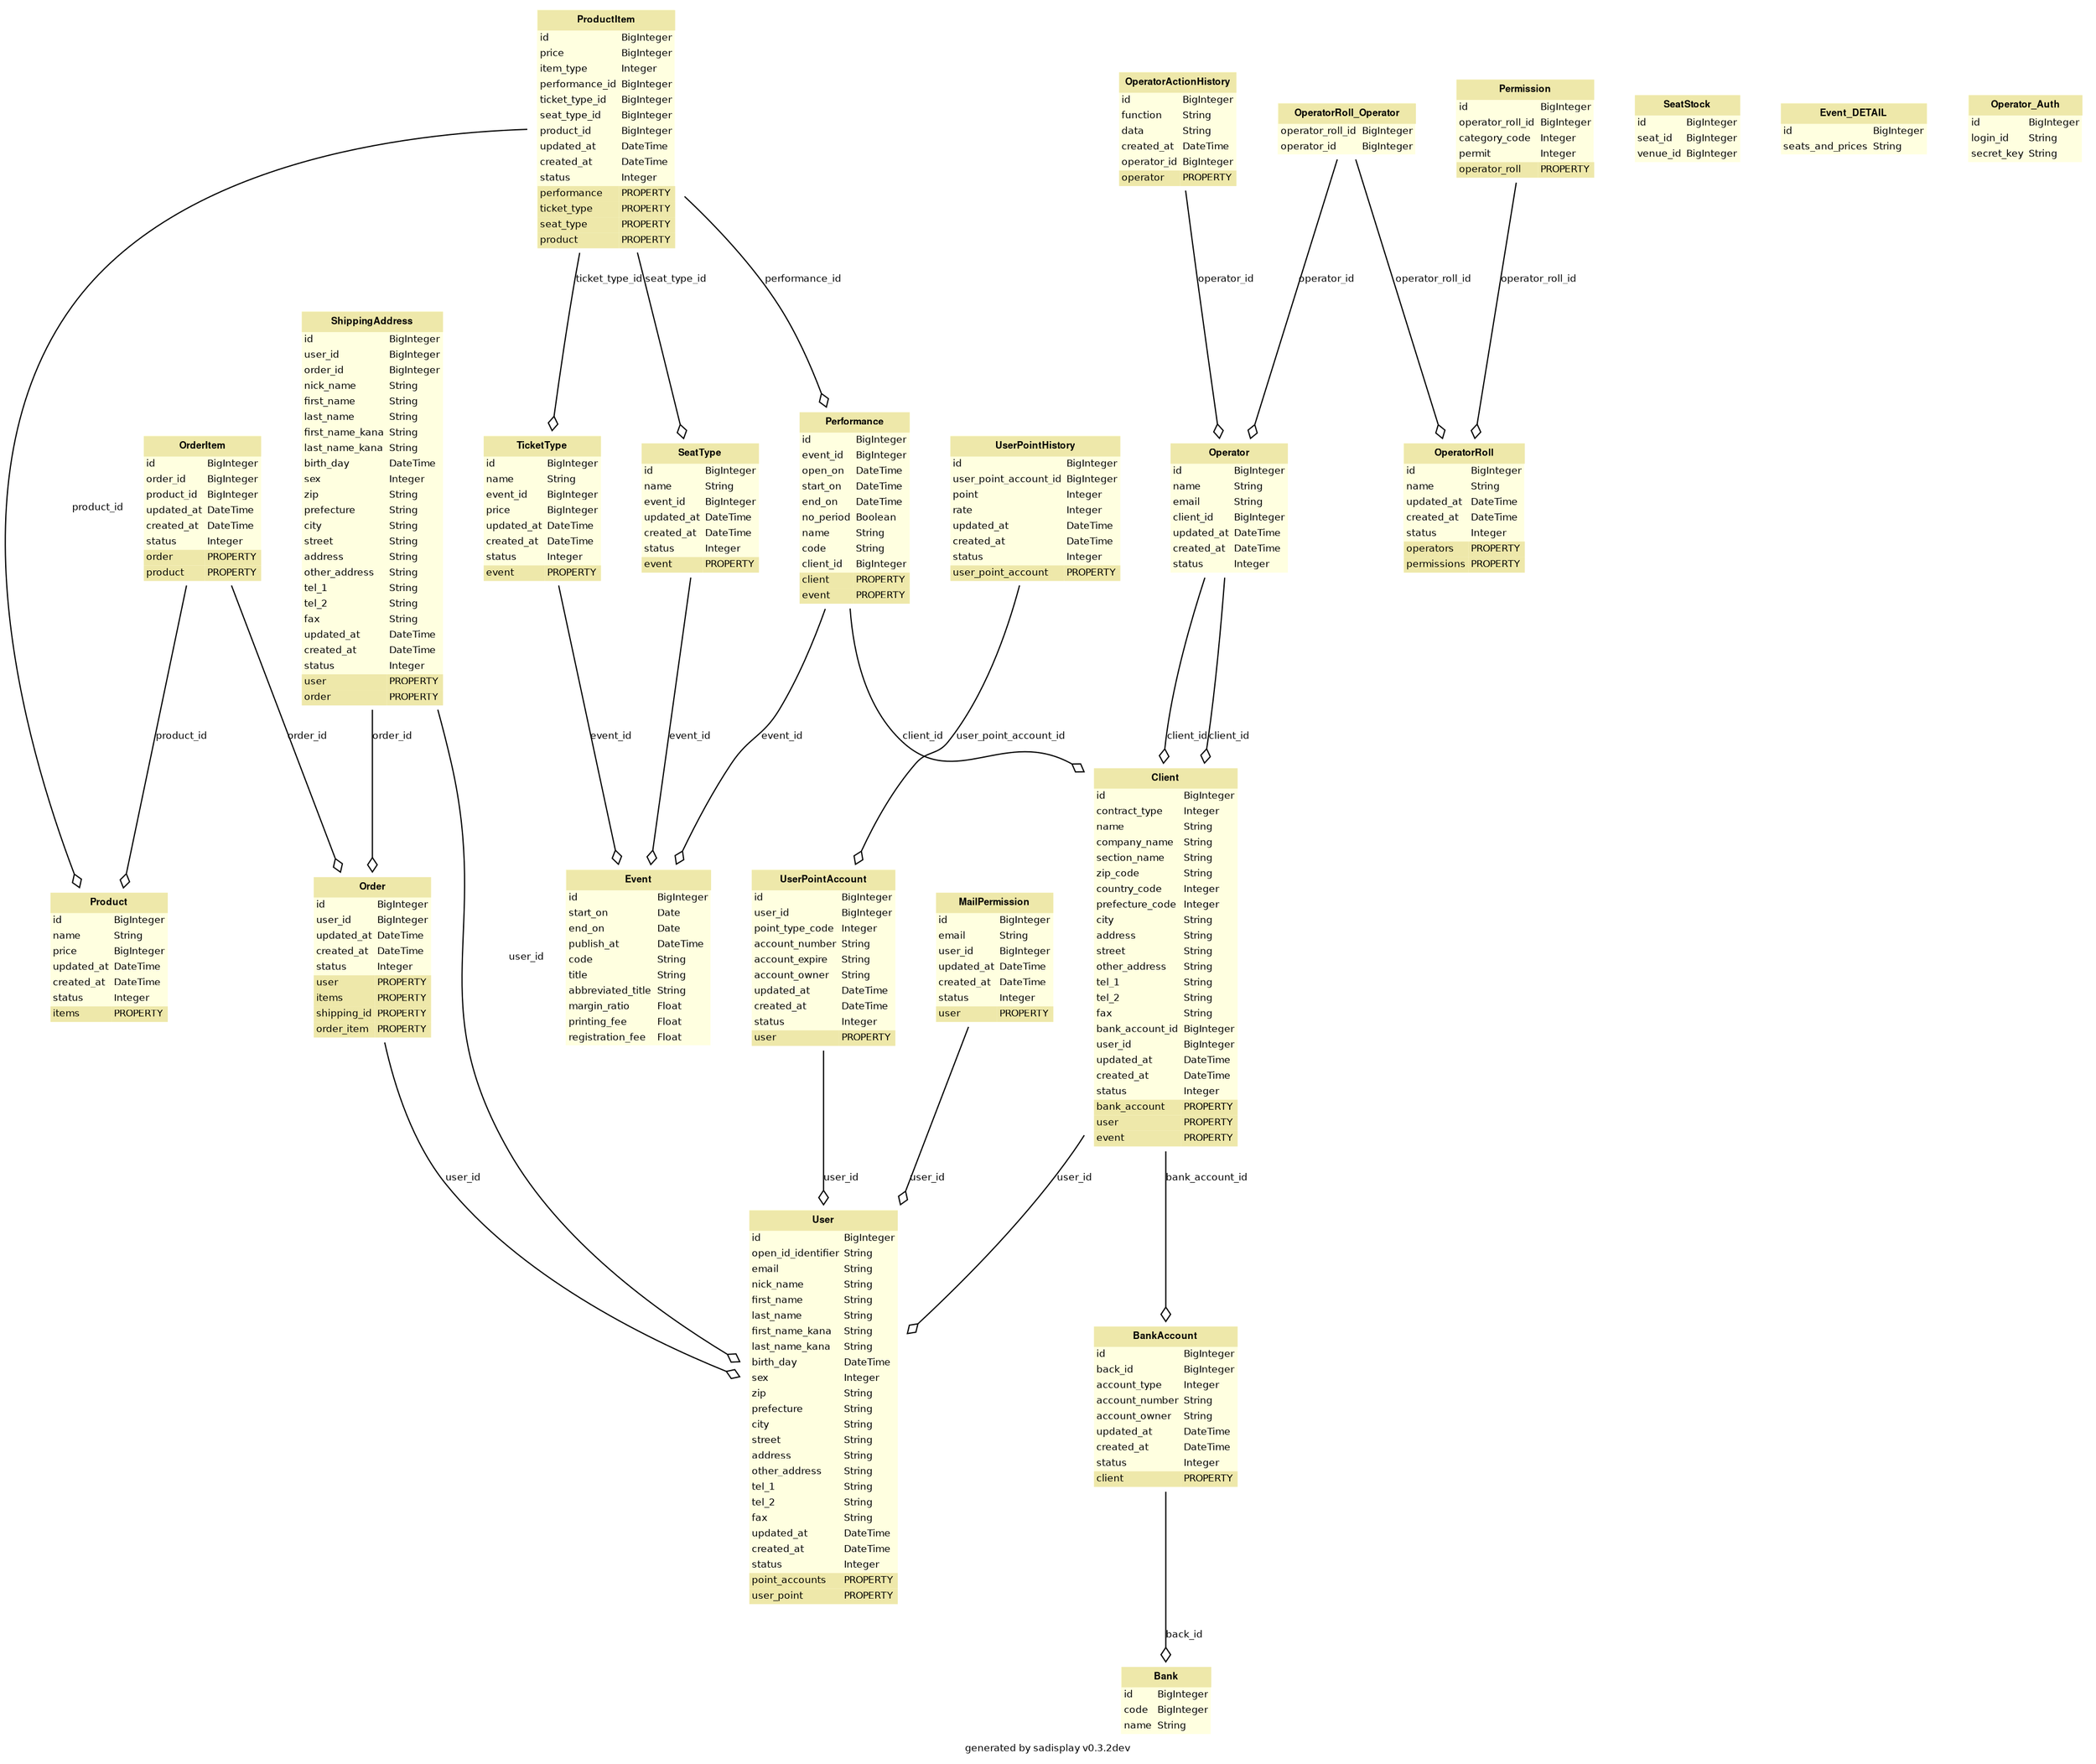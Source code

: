 
        digraph G {
            label = "generated by sadisplay v0.3.2dev";
            fontname = "Bitstream Vera Sans"
            fontsize = 8

            node [
                fontname = "Bitstream Vera Sans"
                fontsize = 8
                shape = "plaintext"
            ]

            edge [
                fontname = "Bitstream Vera Sans"
                fontsize = 8
            ]
    

        Bank [label=<
        <TABLE BGCOLOR="lightyellow" BORDER="0"
            CELLBORDER="0" CELLSPACING="0">
                <TR><TD COLSPAN="2" CELLPADDING="4"
                        ALIGN="CENTER" BGCOLOR="palegoldenrod"
                ><FONT FACE="Helvetica Bold" COLOR="black"
                >Bank</FONT></TD></TR><TR><TD ALIGN="LEFT" BORDER="0"
        ><FONT FACE="Bitstream Vera Sans">id</FONT
        ></TD><TD ALIGN="LEFT"
        ><FONT FACE="Bitstream Vera Sans">BigInteger</FONT
        ></TD></TR> <TR><TD ALIGN="LEFT" BORDER="0"
        ><FONT FACE="Bitstream Vera Sans">code</FONT
        ></TD><TD ALIGN="LEFT"
        ><FONT FACE="Bitstream Vera Sans">BigInteger</FONT
        ></TD></TR> <TR><TD ALIGN="LEFT" BORDER="0"
        ><FONT FACE="Bitstream Vera Sans">name</FONT
        ></TD><TD ALIGN="LEFT"
        ><FONT FACE="Bitstream Vera Sans">String</FONT
        ></TD></TR>
        </TABLE>
    >]
    

        BankAccount [label=<
        <TABLE BGCOLOR="lightyellow" BORDER="0"
            CELLBORDER="0" CELLSPACING="0">
                <TR><TD COLSPAN="2" CELLPADDING="4"
                        ALIGN="CENTER" BGCOLOR="palegoldenrod"
                ><FONT FACE="Helvetica Bold" COLOR="black"
                >BankAccount</FONT></TD></TR><TR><TD ALIGN="LEFT" BORDER="0"
        ><FONT FACE="Bitstream Vera Sans">id</FONT
        ></TD><TD ALIGN="LEFT"
        ><FONT FACE="Bitstream Vera Sans">BigInteger</FONT
        ></TD></TR> <TR><TD ALIGN="LEFT" BORDER="0"
        ><FONT FACE="Bitstream Vera Sans">back_id</FONT
        ></TD><TD ALIGN="LEFT"
        ><FONT FACE="Bitstream Vera Sans">BigInteger</FONT
        ></TD></TR> <TR><TD ALIGN="LEFT" BORDER="0"
        ><FONT FACE="Bitstream Vera Sans">account_type</FONT
        ></TD><TD ALIGN="LEFT"
        ><FONT FACE="Bitstream Vera Sans">Integer</FONT
        ></TD></TR> <TR><TD ALIGN="LEFT" BORDER="0"
        ><FONT FACE="Bitstream Vera Sans">account_number</FONT
        ></TD><TD ALIGN="LEFT"
        ><FONT FACE="Bitstream Vera Sans">String</FONT
        ></TD></TR> <TR><TD ALIGN="LEFT" BORDER="0"
        ><FONT FACE="Bitstream Vera Sans">account_owner</FONT
        ></TD><TD ALIGN="LEFT"
        ><FONT FACE="Bitstream Vera Sans">String</FONT
        ></TD></TR> <TR><TD ALIGN="LEFT" BORDER="0"
        ><FONT FACE="Bitstream Vera Sans">updated_at</FONT
        ></TD><TD ALIGN="LEFT"
        ><FONT FACE="Bitstream Vera Sans">DateTime</FONT
        ></TD></TR> <TR><TD ALIGN="LEFT" BORDER="0"
        ><FONT FACE="Bitstream Vera Sans">created_at</FONT
        ></TD><TD ALIGN="LEFT"
        ><FONT FACE="Bitstream Vera Sans">DateTime</FONT
        ></TD></TR> <TR><TD ALIGN="LEFT" BORDER="0"
        ><FONT FACE="Bitstream Vera Sans">status</FONT
        ></TD><TD ALIGN="LEFT"
        ><FONT FACE="Bitstream Vera Sans">Integer</FONT
        ></TD></TR><TR><TD ALIGN="LEFT" BORDER="0"
        BGCOLOR="palegoldenrod"
        ><FONT FACE="Bitstream Vera Sans">client</FONT></TD
        ><TD BGCOLOR="palegoldenrod" ALIGN="LEFT"
        ><FONT FACE="Bitstream Vera Sans">PROPERTY</FONT
        ></TD></TR>
        </TABLE>
    >]
    

        Client [label=<
        <TABLE BGCOLOR="lightyellow" BORDER="0"
            CELLBORDER="0" CELLSPACING="0">
                <TR><TD COLSPAN="2" CELLPADDING="4"
                        ALIGN="CENTER" BGCOLOR="palegoldenrod"
                ><FONT FACE="Helvetica Bold" COLOR="black"
                >Client</FONT></TD></TR><TR><TD ALIGN="LEFT" BORDER="0"
        ><FONT FACE="Bitstream Vera Sans">id</FONT
        ></TD><TD ALIGN="LEFT"
        ><FONT FACE="Bitstream Vera Sans">BigInteger</FONT
        ></TD></TR> <TR><TD ALIGN="LEFT" BORDER="0"
        ><FONT FACE="Bitstream Vera Sans">contract_type</FONT
        ></TD><TD ALIGN="LEFT"
        ><FONT FACE="Bitstream Vera Sans">Integer</FONT
        ></TD></TR> <TR><TD ALIGN="LEFT" BORDER="0"
        ><FONT FACE="Bitstream Vera Sans">name</FONT
        ></TD><TD ALIGN="LEFT"
        ><FONT FACE="Bitstream Vera Sans">String</FONT
        ></TD></TR> <TR><TD ALIGN="LEFT" BORDER="0"
        ><FONT FACE="Bitstream Vera Sans">company_name</FONT
        ></TD><TD ALIGN="LEFT"
        ><FONT FACE="Bitstream Vera Sans">String</FONT
        ></TD></TR> <TR><TD ALIGN="LEFT" BORDER="0"
        ><FONT FACE="Bitstream Vera Sans">section_name</FONT
        ></TD><TD ALIGN="LEFT"
        ><FONT FACE="Bitstream Vera Sans">String</FONT
        ></TD></TR> <TR><TD ALIGN="LEFT" BORDER="0"
        ><FONT FACE="Bitstream Vera Sans">zip_code</FONT
        ></TD><TD ALIGN="LEFT"
        ><FONT FACE="Bitstream Vera Sans">String</FONT
        ></TD></TR> <TR><TD ALIGN="LEFT" BORDER="0"
        ><FONT FACE="Bitstream Vera Sans">country_code</FONT
        ></TD><TD ALIGN="LEFT"
        ><FONT FACE="Bitstream Vera Sans">Integer</FONT
        ></TD></TR> <TR><TD ALIGN="LEFT" BORDER="0"
        ><FONT FACE="Bitstream Vera Sans">prefecture_code</FONT
        ></TD><TD ALIGN="LEFT"
        ><FONT FACE="Bitstream Vera Sans">Integer</FONT
        ></TD></TR> <TR><TD ALIGN="LEFT" BORDER="0"
        ><FONT FACE="Bitstream Vera Sans">city</FONT
        ></TD><TD ALIGN="LEFT"
        ><FONT FACE="Bitstream Vera Sans">String</FONT
        ></TD></TR> <TR><TD ALIGN="LEFT" BORDER="0"
        ><FONT FACE="Bitstream Vera Sans">address</FONT
        ></TD><TD ALIGN="LEFT"
        ><FONT FACE="Bitstream Vera Sans">String</FONT
        ></TD></TR> <TR><TD ALIGN="LEFT" BORDER="0"
        ><FONT FACE="Bitstream Vera Sans">street</FONT
        ></TD><TD ALIGN="LEFT"
        ><FONT FACE="Bitstream Vera Sans">String</FONT
        ></TD></TR> <TR><TD ALIGN="LEFT" BORDER="0"
        ><FONT FACE="Bitstream Vera Sans">other_address</FONT
        ></TD><TD ALIGN="LEFT"
        ><FONT FACE="Bitstream Vera Sans">String</FONT
        ></TD></TR> <TR><TD ALIGN="LEFT" BORDER="0"
        ><FONT FACE="Bitstream Vera Sans">tel_1</FONT
        ></TD><TD ALIGN="LEFT"
        ><FONT FACE="Bitstream Vera Sans">String</FONT
        ></TD></TR> <TR><TD ALIGN="LEFT" BORDER="0"
        ><FONT FACE="Bitstream Vera Sans">tel_2</FONT
        ></TD><TD ALIGN="LEFT"
        ><FONT FACE="Bitstream Vera Sans">String</FONT
        ></TD></TR> <TR><TD ALIGN="LEFT" BORDER="0"
        ><FONT FACE="Bitstream Vera Sans">fax</FONT
        ></TD><TD ALIGN="LEFT"
        ><FONT FACE="Bitstream Vera Sans">String</FONT
        ></TD></TR> <TR><TD ALIGN="LEFT" BORDER="0"
        ><FONT FACE="Bitstream Vera Sans">bank_account_id</FONT
        ></TD><TD ALIGN="LEFT"
        ><FONT FACE="Bitstream Vera Sans">BigInteger</FONT
        ></TD></TR> <TR><TD ALIGN="LEFT" BORDER="0"
        ><FONT FACE="Bitstream Vera Sans">user_id</FONT
        ></TD><TD ALIGN="LEFT"
        ><FONT FACE="Bitstream Vera Sans">BigInteger</FONT
        ></TD></TR> <TR><TD ALIGN="LEFT" BORDER="0"
        ><FONT FACE="Bitstream Vera Sans">updated_at</FONT
        ></TD><TD ALIGN="LEFT"
        ><FONT FACE="Bitstream Vera Sans">DateTime</FONT
        ></TD></TR> <TR><TD ALIGN="LEFT" BORDER="0"
        ><FONT FACE="Bitstream Vera Sans">created_at</FONT
        ></TD><TD ALIGN="LEFT"
        ><FONT FACE="Bitstream Vera Sans">DateTime</FONT
        ></TD></TR> <TR><TD ALIGN="LEFT" BORDER="0"
        ><FONT FACE="Bitstream Vera Sans">status</FONT
        ></TD><TD ALIGN="LEFT"
        ><FONT FACE="Bitstream Vera Sans">Integer</FONT
        ></TD></TR><TR><TD ALIGN="LEFT" BORDER="0"
        BGCOLOR="palegoldenrod"
        ><FONT FACE="Bitstream Vera Sans">bank_account</FONT></TD
        ><TD BGCOLOR="palegoldenrod" ALIGN="LEFT"
        ><FONT FACE="Bitstream Vera Sans">PROPERTY</FONT
        ></TD></TR> <TR><TD ALIGN="LEFT" BORDER="0"
        BGCOLOR="palegoldenrod"
        ><FONT FACE="Bitstream Vera Sans">user</FONT></TD
        ><TD BGCOLOR="palegoldenrod" ALIGN="LEFT"
        ><FONT FACE="Bitstream Vera Sans">PROPERTY</FONT
        ></TD></TR> <TR><TD ALIGN="LEFT" BORDER="0"
        BGCOLOR="palegoldenrod"
        ><FONT FACE="Bitstream Vera Sans">event</FONT></TD
        ><TD BGCOLOR="palegoldenrod" ALIGN="LEFT"
        ><FONT FACE="Bitstream Vera Sans">PROPERTY</FONT
        ></TD></TR>
        </TABLE>
    >]
    

        Event [label=<
        <TABLE BGCOLOR="lightyellow" BORDER="0"
            CELLBORDER="0" CELLSPACING="0">
                <TR><TD COLSPAN="2" CELLPADDING="4"
                        ALIGN="CENTER" BGCOLOR="palegoldenrod"
                ><FONT FACE="Helvetica Bold" COLOR="black"
                >Event</FONT></TD></TR><TR><TD ALIGN="LEFT" BORDER="0"
        ><FONT FACE="Bitstream Vera Sans">id</FONT
        ></TD><TD ALIGN="LEFT"
        ><FONT FACE="Bitstream Vera Sans">BigInteger</FONT
        ></TD></TR> <TR><TD ALIGN="LEFT" BORDER="0"
        ><FONT FACE="Bitstream Vera Sans">start_on</FONT
        ></TD><TD ALIGN="LEFT"
        ><FONT FACE="Bitstream Vera Sans">Date</FONT
        ></TD></TR> <TR><TD ALIGN="LEFT" BORDER="0"
        ><FONT FACE="Bitstream Vera Sans">end_on</FONT
        ></TD><TD ALIGN="LEFT"
        ><FONT FACE="Bitstream Vera Sans">Date</FONT
        ></TD></TR> <TR><TD ALIGN="LEFT" BORDER="0"
        ><FONT FACE="Bitstream Vera Sans">publish_at</FONT
        ></TD><TD ALIGN="LEFT"
        ><FONT FACE="Bitstream Vera Sans">DateTime</FONT
        ></TD></TR> <TR><TD ALIGN="LEFT" BORDER="0"
        ><FONT FACE="Bitstream Vera Sans">code</FONT
        ></TD><TD ALIGN="LEFT"
        ><FONT FACE="Bitstream Vera Sans">String</FONT
        ></TD></TR> <TR><TD ALIGN="LEFT" BORDER="0"
        ><FONT FACE="Bitstream Vera Sans">title</FONT
        ></TD><TD ALIGN="LEFT"
        ><FONT FACE="Bitstream Vera Sans">String</FONT
        ></TD></TR> <TR><TD ALIGN="LEFT" BORDER="0"
        ><FONT FACE="Bitstream Vera Sans">abbreviated_title</FONT
        ></TD><TD ALIGN="LEFT"
        ><FONT FACE="Bitstream Vera Sans">String</FONT
        ></TD></TR> <TR><TD ALIGN="LEFT" BORDER="0"
        ><FONT FACE="Bitstream Vera Sans">margin_ratio</FONT
        ></TD><TD ALIGN="LEFT"
        ><FONT FACE="Bitstream Vera Sans">Float</FONT
        ></TD></TR> <TR><TD ALIGN="LEFT" BORDER="0"
        ><FONT FACE="Bitstream Vera Sans">printing_fee</FONT
        ></TD><TD ALIGN="LEFT"
        ><FONT FACE="Bitstream Vera Sans">Float</FONT
        ></TD></TR> <TR><TD ALIGN="LEFT" BORDER="0"
        ><FONT FACE="Bitstream Vera Sans">registration_fee</FONT
        ></TD><TD ALIGN="LEFT"
        ><FONT FACE="Bitstream Vera Sans">Float</FONT
        ></TD></TR> <TR><TD ALIGN="LEFT" BORDER="0"
        ><FONT FACE="Bitstream Vera Sans">seats_and_prices</FONT
        ></TD><TD ALIGN="LEFT"
        ><FONT FACE="Bitstream Vera Sans">String</FONT
        ></TD></TR><TR><TD ALIGN="LEFT" BORDER="0"
        BGCOLOR="palegoldenrod"
        ><FONT FACE="Bitstream Vera Sans">performances</FONT></TD
        ><TD BGCOLOR="palegoldenrod" ALIGN="LEFT"
        ><FONT FACE="Bitstream Vera Sans">PROPERTY</FONT
        ></TD></TR>
        </TABLE>
    >]
    

        MailPermission [label=<
        <TABLE BGCOLOR="lightyellow" BORDER="0"
            CELLBORDER="0" CELLSPACING="0">
                <TR><TD COLSPAN="2" CELLPADDING="4"
                        ALIGN="CENTER" BGCOLOR="palegoldenrod"
                ><FONT FACE="Helvetica Bold" COLOR="black"
                >MailPermission</FONT></TD></TR><TR><TD ALIGN="LEFT" BORDER="0"
        ><FONT FACE="Bitstream Vera Sans">id</FONT
        ></TD><TD ALIGN="LEFT"
        ><FONT FACE="Bitstream Vera Sans">BigInteger</FONT
        ></TD></TR> <TR><TD ALIGN="LEFT" BORDER="0"
        ><FONT FACE="Bitstream Vera Sans">email</FONT
        ></TD><TD ALIGN="LEFT"
        ><FONT FACE="Bitstream Vera Sans">String</FONT
        ></TD></TR> <TR><TD ALIGN="LEFT" BORDER="0"
        ><FONT FACE="Bitstream Vera Sans">user_id</FONT
        ></TD><TD ALIGN="LEFT"
        ><FONT FACE="Bitstream Vera Sans">BigInteger</FONT
        ></TD></TR> <TR><TD ALIGN="LEFT" BORDER="0"
        ><FONT FACE="Bitstream Vera Sans">updated_at</FONT
        ></TD><TD ALIGN="LEFT"
        ><FONT FACE="Bitstream Vera Sans">DateTime</FONT
        ></TD></TR> <TR><TD ALIGN="LEFT" BORDER="0"
        ><FONT FACE="Bitstream Vera Sans">created_at</FONT
        ></TD><TD ALIGN="LEFT"
        ><FONT FACE="Bitstream Vera Sans">DateTime</FONT
        ></TD></TR> <TR><TD ALIGN="LEFT" BORDER="0"
        ><FONT FACE="Bitstream Vera Sans">status</FONT
        ></TD><TD ALIGN="LEFT"
        ><FONT FACE="Bitstream Vera Sans">Integer</FONT
        ></TD></TR><TR><TD ALIGN="LEFT" BORDER="0"
        BGCOLOR="palegoldenrod"
        ><FONT FACE="Bitstream Vera Sans">user</FONT></TD
        ><TD BGCOLOR="palegoldenrod" ALIGN="LEFT"
        ><FONT FACE="Bitstream Vera Sans">PROPERTY</FONT
        ></TD></TR>
        </TABLE>
    >]
    

        Operator [label=<
        <TABLE BGCOLOR="lightyellow" BORDER="0"
            CELLBORDER="0" CELLSPACING="0">
                <TR><TD COLSPAN="2" CELLPADDING="4"
                        ALIGN="CENTER" BGCOLOR="palegoldenrod"
                ><FONT FACE="Helvetica Bold" COLOR="black"
                >Operator</FONT></TD></TR><TR><TD ALIGN="LEFT" BORDER="0"
        ><FONT FACE="Bitstream Vera Sans">id</FONT
        ></TD><TD ALIGN="LEFT"
        ><FONT FACE="Bitstream Vera Sans">BigInteger</FONT
        ></TD></TR> <TR><TD ALIGN="LEFT" BORDER="0"
        ><FONT FACE="Bitstream Vera Sans">name</FONT
        ></TD><TD ALIGN="LEFT"
        ><FONT FACE="Bitstream Vera Sans">String</FONT
        ></TD></TR> <TR><TD ALIGN="LEFT" BORDER="0"
        ><FONT FACE="Bitstream Vera Sans">email</FONT
        ></TD><TD ALIGN="LEFT"
        ><FONT FACE="Bitstream Vera Sans">String</FONT
        ></TD></TR> <TR><TD ALIGN="LEFT" BORDER="0"
        ><FONT FACE="Bitstream Vera Sans">client_id</FONT
        ></TD><TD ALIGN="LEFT"
        ><FONT FACE="Bitstream Vera Sans">BigInteger</FONT
        ></TD></TR> <TR><TD ALIGN="LEFT" BORDER="0"
        ><FONT FACE="Bitstream Vera Sans">updated_at</FONT
        ></TD><TD ALIGN="LEFT"
        ><FONT FACE="Bitstream Vera Sans">DateTime</FONT
        ></TD></TR> <TR><TD ALIGN="LEFT" BORDER="0"
        ><FONT FACE="Bitstream Vera Sans">created_at</FONT
        ></TD><TD ALIGN="LEFT"
        ><FONT FACE="Bitstream Vera Sans">DateTime</FONT
        ></TD></TR> <TR><TD ALIGN="LEFT" BORDER="0"
        ><FONT FACE="Bitstream Vera Sans">status</FONT
        ></TD><TD ALIGN="LEFT"
        ><FONT FACE="Bitstream Vera Sans">Integer</FONT
        ></TD></TR> <TR><TD ALIGN="LEFT" BORDER="0"
        ><FONT FACE="Bitstream Vera Sans">login_id</FONT
        ></TD><TD ALIGN="LEFT"
        ><FONT FACE="Bitstream Vera Sans">String</FONT
        ></TD></TR> <TR><TD ALIGN="LEFT" BORDER="0"
        ><FONT FACE="Bitstream Vera Sans">secret_key</FONT
        ></TD><TD ALIGN="LEFT"
        ><FONT FACE="Bitstream Vera Sans">String</FONT
        ></TD></TR><TR><TD ALIGN="LEFT" BORDER="0"
        BGCOLOR="palegoldenrod"
        ><FONT FACE="Bitstream Vera Sans">client</FONT></TD
        ><TD BGCOLOR="palegoldenrod" ALIGN="LEFT"
        ><FONT FACE="Bitstream Vera Sans">PROPERTY</FONT
        ></TD></TR> <TR><TD ALIGN="LEFT" BORDER="0"
        BGCOLOR="palegoldenrod"
        ><FONT FACE="Bitstream Vera Sans">OperatorRoll</FONT></TD
        ><TD BGCOLOR="palegoldenrod" ALIGN="LEFT"
        ><FONT FACE="Bitstream Vera Sans">PROPERTY</FONT
        ></TD></TR>
        </TABLE>
    >]
    

        OperatorActionHistory [label=<
        <TABLE BGCOLOR="lightyellow" BORDER="0"
            CELLBORDER="0" CELLSPACING="0">
                <TR><TD COLSPAN="2" CELLPADDING="4"
                        ALIGN="CENTER" BGCOLOR="palegoldenrod"
                ><FONT FACE="Helvetica Bold" COLOR="black"
                >OperatorActionHistory</FONT></TD></TR><TR><TD ALIGN="LEFT" BORDER="0"
        ><FONT FACE="Bitstream Vera Sans">id</FONT
        ></TD><TD ALIGN="LEFT"
        ><FONT FACE="Bitstream Vera Sans">BigInteger</FONT
        ></TD></TR> <TR><TD ALIGN="LEFT" BORDER="0"
        ><FONT FACE="Bitstream Vera Sans">function</FONT
        ></TD><TD ALIGN="LEFT"
        ><FONT FACE="Bitstream Vera Sans">String</FONT
        ></TD></TR> <TR><TD ALIGN="LEFT" BORDER="0"
        ><FONT FACE="Bitstream Vera Sans">data</FONT
        ></TD><TD ALIGN="LEFT"
        ><FONT FACE="Bitstream Vera Sans">String</FONT
        ></TD></TR> <TR><TD ALIGN="LEFT" BORDER="0"
        ><FONT FACE="Bitstream Vera Sans">created_at</FONT
        ></TD><TD ALIGN="LEFT"
        ><FONT FACE="Bitstream Vera Sans">DateTime</FONT
        ></TD></TR> <TR><TD ALIGN="LEFT" BORDER="0"
        ><FONT FACE="Bitstream Vera Sans">operator_id</FONT
        ></TD><TD ALIGN="LEFT"
        ><FONT FACE="Bitstream Vera Sans">BigInteger</FONT
        ></TD></TR><TR><TD ALIGN="LEFT" BORDER="0"
        BGCOLOR="palegoldenrod"
        ><FONT FACE="Bitstream Vera Sans">operator</FONT></TD
        ><TD BGCOLOR="palegoldenrod" ALIGN="LEFT"
        ><FONT FACE="Bitstream Vera Sans">PROPERTY</FONT
        ></TD></TR>
        </TABLE>
    >]
    

        OperatorRoll [label=<
        <TABLE BGCOLOR="lightyellow" BORDER="0"
            CELLBORDER="0" CELLSPACING="0">
                <TR><TD COLSPAN="2" CELLPADDING="4"
                        ALIGN="CENTER" BGCOLOR="palegoldenrod"
                ><FONT FACE="Helvetica Bold" COLOR="black"
                >OperatorRoll</FONT></TD></TR><TR><TD ALIGN="LEFT" BORDER="0"
        ><FONT FACE="Bitstream Vera Sans">id</FONT
        ></TD><TD ALIGN="LEFT"
        ><FONT FACE="Bitstream Vera Sans">BigInteger</FONT
        ></TD></TR> <TR><TD ALIGN="LEFT" BORDER="0"
        ><FONT FACE="Bitstream Vera Sans">name</FONT
        ></TD><TD ALIGN="LEFT"
        ><FONT FACE="Bitstream Vera Sans">String</FONT
        ></TD></TR> <TR><TD ALIGN="LEFT" BORDER="0"
        ><FONT FACE="Bitstream Vera Sans">updated_at</FONT
        ></TD><TD ALIGN="LEFT"
        ><FONT FACE="Bitstream Vera Sans">DateTime</FONT
        ></TD></TR> <TR><TD ALIGN="LEFT" BORDER="0"
        ><FONT FACE="Bitstream Vera Sans">created_at</FONT
        ></TD><TD ALIGN="LEFT"
        ><FONT FACE="Bitstream Vera Sans">DateTime</FONT
        ></TD></TR> <TR><TD ALIGN="LEFT" BORDER="0"
        ><FONT FACE="Bitstream Vera Sans">status</FONT
        ></TD><TD ALIGN="LEFT"
        ><FONT FACE="Bitstream Vera Sans">Integer</FONT
        ></TD></TR><TR><TD ALIGN="LEFT" BORDER="0"
        BGCOLOR="palegoldenrod"
        ><FONT FACE="Bitstream Vera Sans">operators</FONT></TD
        ><TD BGCOLOR="palegoldenrod" ALIGN="LEFT"
        ><FONT FACE="Bitstream Vera Sans">PROPERTY</FONT
        ></TD></TR> <TR><TD ALIGN="LEFT" BORDER="0"
        BGCOLOR="palegoldenrod"
        ><FONT FACE="Bitstream Vera Sans">permissions</FONT></TD
        ><TD BGCOLOR="palegoldenrod" ALIGN="LEFT"
        ><FONT FACE="Bitstream Vera Sans">PROPERTY</FONT
        ></TD></TR>
        </TABLE>
    >]
    

        Order [label=<
        <TABLE BGCOLOR="lightyellow" BORDER="0"
            CELLBORDER="0" CELLSPACING="0">
                <TR><TD COLSPAN="2" CELLPADDING="4"
                        ALIGN="CENTER" BGCOLOR="palegoldenrod"
                ><FONT FACE="Helvetica Bold" COLOR="black"
                >Order</FONT></TD></TR><TR><TD ALIGN="LEFT" BORDER="0"
        ><FONT FACE="Bitstream Vera Sans">id</FONT
        ></TD><TD ALIGN="LEFT"
        ><FONT FACE="Bitstream Vera Sans">BigInteger</FONT
        ></TD></TR> <TR><TD ALIGN="LEFT" BORDER="0"
        ><FONT FACE="Bitstream Vera Sans">user_id</FONT
        ></TD><TD ALIGN="LEFT"
        ><FONT FACE="Bitstream Vera Sans">BigInteger</FONT
        ></TD></TR> <TR><TD ALIGN="LEFT" BORDER="0"
        ><FONT FACE="Bitstream Vera Sans">updated_at</FONT
        ></TD><TD ALIGN="LEFT"
        ><FONT FACE="Bitstream Vera Sans">DateTime</FONT
        ></TD></TR> <TR><TD ALIGN="LEFT" BORDER="0"
        ><FONT FACE="Bitstream Vera Sans">created_at</FONT
        ></TD><TD ALIGN="LEFT"
        ><FONT FACE="Bitstream Vera Sans">DateTime</FONT
        ></TD></TR> <TR><TD ALIGN="LEFT" BORDER="0"
        ><FONT FACE="Bitstream Vera Sans">status</FONT
        ></TD><TD ALIGN="LEFT"
        ><FONT FACE="Bitstream Vera Sans">Integer</FONT
        ></TD></TR><TR><TD ALIGN="LEFT" BORDER="0"
        BGCOLOR="palegoldenrod"
        ><FONT FACE="Bitstream Vera Sans">user</FONT></TD
        ><TD BGCOLOR="palegoldenrod" ALIGN="LEFT"
        ><FONT FACE="Bitstream Vera Sans">PROPERTY</FONT
        ></TD></TR> <TR><TD ALIGN="LEFT" BORDER="0"
        BGCOLOR="palegoldenrod"
        ><FONT FACE="Bitstream Vera Sans">items</FONT></TD
        ><TD BGCOLOR="palegoldenrod" ALIGN="LEFT"
        ><FONT FACE="Bitstream Vera Sans">PROPERTY</FONT
        ></TD></TR> <TR><TD ALIGN="LEFT" BORDER="0"
        BGCOLOR="palegoldenrod"
        ><FONT FACE="Bitstream Vera Sans">shipping_id</FONT></TD
        ><TD BGCOLOR="palegoldenrod" ALIGN="LEFT"
        ><FONT FACE="Bitstream Vera Sans">PROPERTY</FONT
        ></TD></TR> <TR><TD ALIGN="LEFT" BORDER="0"
        BGCOLOR="palegoldenrod"
        ><FONT FACE="Bitstream Vera Sans">order_item</FONT></TD
        ><TD BGCOLOR="palegoldenrod" ALIGN="LEFT"
        ><FONT FACE="Bitstream Vera Sans">PROPERTY</FONT
        ></TD></TR>
        </TABLE>
    >]
    

        OrderItem [label=<
        <TABLE BGCOLOR="lightyellow" BORDER="0"
            CELLBORDER="0" CELLSPACING="0">
                <TR><TD COLSPAN="2" CELLPADDING="4"
                        ALIGN="CENTER" BGCOLOR="palegoldenrod"
                ><FONT FACE="Helvetica Bold" COLOR="black"
                >OrderItem</FONT></TD></TR><TR><TD ALIGN="LEFT" BORDER="0"
        ><FONT FACE="Bitstream Vera Sans">id</FONT
        ></TD><TD ALIGN="LEFT"
        ><FONT FACE="Bitstream Vera Sans">BigInteger</FONT
        ></TD></TR> <TR><TD ALIGN="LEFT" BORDER="0"
        ><FONT FACE="Bitstream Vera Sans">order_id</FONT
        ></TD><TD ALIGN="LEFT"
        ><FONT FACE="Bitstream Vera Sans">BigInteger</FONT
        ></TD></TR> <TR><TD ALIGN="LEFT" BORDER="0"
        ><FONT FACE="Bitstream Vera Sans">product_id</FONT
        ></TD><TD ALIGN="LEFT"
        ><FONT FACE="Bitstream Vera Sans">BigInteger</FONT
        ></TD></TR> <TR><TD ALIGN="LEFT" BORDER="0"
        ><FONT FACE="Bitstream Vera Sans">updated_at</FONT
        ></TD><TD ALIGN="LEFT"
        ><FONT FACE="Bitstream Vera Sans">DateTime</FONT
        ></TD></TR> <TR><TD ALIGN="LEFT" BORDER="0"
        ><FONT FACE="Bitstream Vera Sans">created_at</FONT
        ></TD><TD ALIGN="LEFT"
        ><FONT FACE="Bitstream Vera Sans">DateTime</FONT
        ></TD></TR> <TR><TD ALIGN="LEFT" BORDER="0"
        ><FONT FACE="Bitstream Vera Sans">status</FONT
        ></TD><TD ALIGN="LEFT"
        ><FONT FACE="Bitstream Vera Sans">Integer</FONT
        ></TD></TR><TR><TD ALIGN="LEFT" BORDER="0"
        BGCOLOR="palegoldenrod"
        ><FONT FACE="Bitstream Vera Sans">order</FONT></TD
        ><TD BGCOLOR="palegoldenrod" ALIGN="LEFT"
        ><FONT FACE="Bitstream Vera Sans">PROPERTY</FONT
        ></TD></TR> <TR><TD ALIGN="LEFT" BORDER="0"
        BGCOLOR="palegoldenrod"
        ><FONT FACE="Bitstream Vera Sans">product</FONT></TD
        ><TD BGCOLOR="palegoldenrod" ALIGN="LEFT"
        ><FONT FACE="Bitstream Vera Sans">PROPERTY</FONT
        ></TD></TR>
        </TABLE>
    >]
    

        Performance [label=<
        <TABLE BGCOLOR="lightyellow" BORDER="0"
            CELLBORDER="0" CELLSPACING="0">
                <TR><TD COLSPAN="2" CELLPADDING="4"
                        ALIGN="CENTER" BGCOLOR="palegoldenrod"
                ><FONT FACE="Helvetica Bold" COLOR="black"
                >Performance</FONT></TD></TR><TR><TD ALIGN="LEFT" BORDER="0"
        ><FONT FACE="Bitstream Vera Sans">id</FONT
        ></TD><TD ALIGN="LEFT"
        ><FONT FACE="Bitstream Vera Sans">BigInteger</FONT
        ></TD></TR> <TR><TD ALIGN="LEFT" BORDER="0"
        ><FONT FACE="Bitstream Vera Sans">event_id</FONT
        ></TD><TD ALIGN="LEFT"
        ><FONT FACE="Bitstream Vera Sans">BigInteger</FONT
        ></TD></TR> <TR><TD ALIGN="LEFT" BORDER="0"
        ><FONT FACE="Bitstream Vera Sans">open_on</FONT
        ></TD><TD ALIGN="LEFT"
        ><FONT FACE="Bitstream Vera Sans">DateTime</FONT
        ></TD></TR> <TR><TD ALIGN="LEFT" BORDER="0"
        ><FONT FACE="Bitstream Vera Sans">start_on</FONT
        ></TD><TD ALIGN="LEFT"
        ><FONT FACE="Bitstream Vera Sans">DateTime</FONT
        ></TD></TR> <TR><TD ALIGN="LEFT" BORDER="0"
        ><FONT FACE="Bitstream Vera Sans">end_on</FONT
        ></TD><TD ALIGN="LEFT"
        ><FONT FACE="Bitstream Vera Sans">DateTime</FONT
        ></TD></TR> <TR><TD ALIGN="LEFT" BORDER="0"
        ><FONT FACE="Bitstream Vera Sans">no_period</FONT
        ></TD><TD ALIGN="LEFT"
        ><FONT FACE="Bitstream Vera Sans">Boolean</FONT
        ></TD></TR> <TR><TD ALIGN="LEFT" BORDER="0"
        ><FONT FACE="Bitstream Vera Sans">name</FONT
        ></TD><TD ALIGN="LEFT"
        ><FONT FACE="Bitstream Vera Sans">String</FONT
        ></TD></TR> <TR><TD ALIGN="LEFT" BORDER="0"
        ><FONT FACE="Bitstream Vera Sans">code</FONT
        ></TD><TD ALIGN="LEFT"
        ><FONT FACE="Bitstream Vera Sans">String</FONT
        ></TD></TR> <TR><TD ALIGN="LEFT" BORDER="0"
        ><FONT FACE="Bitstream Vera Sans">client_id</FONT
        ></TD><TD ALIGN="LEFT"
        ><FONT FACE="Bitstream Vera Sans">BigInteger</FONT
        ></TD></TR><TR><TD ALIGN="LEFT" BORDER="0"
        BGCOLOR="palegoldenrod"
        ><FONT FACE="Bitstream Vera Sans">client</FONT></TD
        ><TD BGCOLOR="palegoldenrod" ALIGN="LEFT"
        ><FONT FACE="Bitstream Vera Sans">PROPERTY</FONT
        ></TD></TR> <TR><TD ALIGN="LEFT" BORDER="0"
        BGCOLOR="palegoldenrod"
        ><FONT FACE="Bitstream Vera Sans">event</FONT></TD
        ><TD BGCOLOR="palegoldenrod" ALIGN="LEFT"
        ><FONT FACE="Bitstream Vera Sans">PROPERTY</FONT
        ></TD></TR>
        </TABLE>
    >]
    

        Permission [label=<
        <TABLE BGCOLOR="lightyellow" BORDER="0"
            CELLBORDER="0" CELLSPACING="0">
                <TR><TD COLSPAN="2" CELLPADDING="4"
                        ALIGN="CENTER" BGCOLOR="palegoldenrod"
                ><FONT FACE="Helvetica Bold" COLOR="black"
                >Permission</FONT></TD></TR><TR><TD ALIGN="LEFT" BORDER="0"
        ><FONT FACE="Bitstream Vera Sans">id</FONT
        ></TD><TD ALIGN="LEFT"
        ><FONT FACE="Bitstream Vera Sans">BigInteger</FONT
        ></TD></TR> <TR><TD ALIGN="LEFT" BORDER="0"
        ><FONT FACE="Bitstream Vera Sans">operator_roll_id</FONT
        ></TD><TD ALIGN="LEFT"
        ><FONT FACE="Bitstream Vera Sans">BigInteger</FONT
        ></TD></TR> <TR><TD ALIGN="LEFT" BORDER="0"
        ><FONT FACE="Bitstream Vera Sans">category_code</FONT
        ></TD><TD ALIGN="LEFT"
        ><FONT FACE="Bitstream Vera Sans">Integer</FONT
        ></TD></TR> <TR><TD ALIGN="LEFT" BORDER="0"
        ><FONT FACE="Bitstream Vera Sans">permit</FONT
        ></TD><TD ALIGN="LEFT"
        ><FONT FACE="Bitstream Vera Sans">Integer</FONT
        ></TD></TR><TR><TD ALIGN="LEFT" BORDER="0"
        BGCOLOR="palegoldenrod"
        ><FONT FACE="Bitstream Vera Sans">operator_roll</FONT></TD
        ><TD BGCOLOR="palegoldenrod" ALIGN="LEFT"
        ><FONT FACE="Bitstream Vera Sans">PROPERTY</FONT
        ></TD></TR>
        </TABLE>
    >]
    

        Product [label=<
        <TABLE BGCOLOR="lightyellow" BORDER="0"
            CELLBORDER="0" CELLSPACING="0">
                <TR><TD COLSPAN="2" CELLPADDING="4"
                        ALIGN="CENTER" BGCOLOR="palegoldenrod"
                ><FONT FACE="Helvetica Bold" COLOR="black"
                >Product</FONT></TD></TR><TR><TD ALIGN="LEFT" BORDER="0"
        ><FONT FACE="Bitstream Vera Sans">id</FONT
        ></TD><TD ALIGN="LEFT"
        ><FONT FACE="Bitstream Vera Sans">BigInteger</FONT
        ></TD></TR> <TR><TD ALIGN="LEFT" BORDER="0"
        ><FONT FACE="Bitstream Vera Sans">name</FONT
        ></TD><TD ALIGN="LEFT"
        ><FONT FACE="Bitstream Vera Sans">String</FONT
        ></TD></TR> <TR><TD ALIGN="LEFT" BORDER="0"
        ><FONT FACE="Bitstream Vera Sans">price</FONT
        ></TD><TD ALIGN="LEFT"
        ><FONT FACE="Bitstream Vera Sans">BigInteger</FONT
        ></TD></TR> <TR><TD ALIGN="LEFT" BORDER="0"
        ><FONT FACE="Bitstream Vera Sans">updated_at</FONT
        ></TD><TD ALIGN="LEFT"
        ><FONT FACE="Bitstream Vera Sans">DateTime</FONT
        ></TD></TR> <TR><TD ALIGN="LEFT" BORDER="0"
        ><FONT FACE="Bitstream Vera Sans">created_at</FONT
        ></TD><TD ALIGN="LEFT"
        ><FONT FACE="Bitstream Vera Sans">DateTime</FONT
        ></TD></TR> <TR><TD ALIGN="LEFT" BORDER="0"
        ><FONT FACE="Bitstream Vera Sans">status</FONT
        ></TD><TD ALIGN="LEFT"
        ><FONT FACE="Bitstream Vera Sans">Integer</FONT
        ></TD></TR><TR><TD ALIGN="LEFT" BORDER="0"
        BGCOLOR="palegoldenrod"
        ><FONT FACE="Bitstream Vera Sans">items</FONT></TD
        ><TD BGCOLOR="palegoldenrod" ALIGN="LEFT"
        ><FONT FACE="Bitstream Vera Sans">PROPERTY</FONT
        ></TD></TR>
        </TABLE>
    >]
    

        ProductItem [label=<
        <TABLE BGCOLOR="lightyellow" BORDER="0"
            CELLBORDER="0" CELLSPACING="0">
                <TR><TD COLSPAN="2" CELLPADDING="4"
                        ALIGN="CENTER" BGCOLOR="palegoldenrod"
                ><FONT FACE="Helvetica Bold" COLOR="black"
                >ProductItem</FONT></TD></TR><TR><TD ALIGN="LEFT" BORDER="0"
        ><FONT FACE="Bitstream Vera Sans">id</FONT
        ></TD><TD ALIGN="LEFT"
        ><FONT FACE="Bitstream Vera Sans">BigInteger</FONT
        ></TD></TR> <TR><TD ALIGN="LEFT" BORDER="0"
        ><FONT FACE="Bitstream Vera Sans">price</FONT
        ></TD><TD ALIGN="LEFT"
        ><FONT FACE="Bitstream Vera Sans">BigInteger</FONT
        ></TD></TR> <TR><TD ALIGN="LEFT" BORDER="0"
        ><FONT FACE="Bitstream Vera Sans">item_type</FONT
        ></TD><TD ALIGN="LEFT"
        ><FONT FACE="Bitstream Vera Sans">Integer</FONT
        ></TD></TR> <TR><TD ALIGN="LEFT" BORDER="0"
        ><FONT FACE="Bitstream Vera Sans">performance_id</FONT
        ></TD><TD ALIGN="LEFT"
        ><FONT FACE="Bitstream Vera Sans">BigInteger</FONT
        ></TD></TR> <TR><TD ALIGN="LEFT" BORDER="0"
        ><FONT FACE="Bitstream Vera Sans">ticket_type_id</FONT
        ></TD><TD ALIGN="LEFT"
        ><FONT FACE="Bitstream Vera Sans">BigInteger</FONT
        ></TD></TR> <TR><TD ALIGN="LEFT" BORDER="0"
        ><FONT FACE="Bitstream Vera Sans">seat_type_id</FONT
        ></TD><TD ALIGN="LEFT"
        ><FONT FACE="Bitstream Vera Sans">BigInteger</FONT
        ></TD></TR> <TR><TD ALIGN="LEFT" BORDER="0"
        ><FONT FACE="Bitstream Vera Sans">product_id</FONT
        ></TD><TD ALIGN="LEFT"
        ><FONT FACE="Bitstream Vera Sans">BigInteger</FONT
        ></TD></TR> <TR><TD ALIGN="LEFT" BORDER="0"
        ><FONT FACE="Bitstream Vera Sans">updated_at</FONT
        ></TD><TD ALIGN="LEFT"
        ><FONT FACE="Bitstream Vera Sans">DateTime</FONT
        ></TD></TR> <TR><TD ALIGN="LEFT" BORDER="0"
        ><FONT FACE="Bitstream Vera Sans">created_at</FONT
        ></TD><TD ALIGN="LEFT"
        ><FONT FACE="Bitstream Vera Sans">DateTime</FONT
        ></TD></TR> <TR><TD ALIGN="LEFT" BORDER="0"
        ><FONT FACE="Bitstream Vera Sans">status</FONT
        ></TD><TD ALIGN="LEFT"
        ><FONT FACE="Bitstream Vera Sans">Integer</FONT
        ></TD></TR><TR><TD ALIGN="LEFT" BORDER="0"
        BGCOLOR="palegoldenrod"
        ><FONT FACE="Bitstream Vera Sans">performance</FONT></TD
        ><TD BGCOLOR="palegoldenrod" ALIGN="LEFT"
        ><FONT FACE="Bitstream Vera Sans">PROPERTY</FONT
        ></TD></TR> <TR><TD ALIGN="LEFT" BORDER="0"
        BGCOLOR="palegoldenrod"
        ><FONT FACE="Bitstream Vera Sans">ticket_type</FONT></TD
        ><TD BGCOLOR="palegoldenrod" ALIGN="LEFT"
        ><FONT FACE="Bitstream Vera Sans">PROPERTY</FONT
        ></TD></TR> <TR><TD ALIGN="LEFT" BORDER="0"
        BGCOLOR="palegoldenrod"
        ><FONT FACE="Bitstream Vera Sans">seat_type</FONT></TD
        ><TD BGCOLOR="palegoldenrod" ALIGN="LEFT"
        ><FONT FACE="Bitstream Vera Sans">PROPERTY</FONT
        ></TD></TR> <TR><TD ALIGN="LEFT" BORDER="0"
        BGCOLOR="palegoldenrod"
        ><FONT FACE="Bitstream Vera Sans">product</FONT></TD
        ><TD BGCOLOR="palegoldenrod" ALIGN="LEFT"
        ><FONT FACE="Bitstream Vera Sans">PROPERTY</FONT
        ></TD></TR>
        </TABLE>
    >]
    

        SeatStock [label=<
        <TABLE BGCOLOR="lightyellow" BORDER="0"
            CELLBORDER="0" CELLSPACING="0">
                <TR><TD COLSPAN="2" CELLPADDING="4"
                        ALIGN="CENTER" BGCOLOR="palegoldenrod"
                ><FONT FACE="Helvetica Bold" COLOR="black"
                >SeatStock</FONT></TD></TR><TR><TD ALIGN="LEFT" BORDER="0"
        ><FONT FACE="Bitstream Vera Sans">id</FONT
        ></TD><TD ALIGN="LEFT"
        ><FONT FACE="Bitstream Vera Sans">BigInteger</FONT
        ></TD></TR> <TR><TD ALIGN="LEFT" BORDER="0"
        ><FONT FACE="Bitstream Vera Sans">seat_id</FONT
        ></TD><TD ALIGN="LEFT"
        ><FONT FACE="Bitstream Vera Sans">BigInteger</FONT
        ></TD></TR> <TR><TD ALIGN="LEFT" BORDER="0"
        ><FONT FACE="Bitstream Vera Sans">venue_id</FONT
        ></TD><TD ALIGN="LEFT"
        ><FONT FACE="Bitstream Vera Sans">BigInteger</FONT
        ></TD></TR>
        </TABLE>
    >]
    

        SeatType [label=<
        <TABLE BGCOLOR="lightyellow" BORDER="0"
            CELLBORDER="0" CELLSPACING="0">
                <TR><TD COLSPAN="2" CELLPADDING="4"
                        ALIGN="CENTER" BGCOLOR="palegoldenrod"
                ><FONT FACE="Helvetica Bold" COLOR="black"
                >SeatType</FONT></TD></TR><TR><TD ALIGN="LEFT" BORDER="0"
        ><FONT FACE="Bitstream Vera Sans">id</FONT
        ></TD><TD ALIGN="LEFT"
        ><FONT FACE="Bitstream Vera Sans">BigInteger</FONT
        ></TD></TR> <TR><TD ALIGN="LEFT" BORDER="0"
        ><FONT FACE="Bitstream Vera Sans">name</FONT
        ></TD><TD ALIGN="LEFT"
        ><FONT FACE="Bitstream Vera Sans">String</FONT
        ></TD></TR> <TR><TD ALIGN="LEFT" BORDER="0"
        ><FONT FACE="Bitstream Vera Sans">event_id</FONT
        ></TD><TD ALIGN="LEFT"
        ><FONT FACE="Bitstream Vera Sans">BigInteger</FONT
        ></TD></TR> <TR><TD ALIGN="LEFT" BORDER="0"
        ><FONT FACE="Bitstream Vera Sans">updated_at</FONT
        ></TD><TD ALIGN="LEFT"
        ><FONT FACE="Bitstream Vera Sans">DateTime</FONT
        ></TD></TR> <TR><TD ALIGN="LEFT" BORDER="0"
        ><FONT FACE="Bitstream Vera Sans">created_at</FONT
        ></TD><TD ALIGN="LEFT"
        ><FONT FACE="Bitstream Vera Sans">DateTime</FONT
        ></TD></TR> <TR><TD ALIGN="LEFT" BORDER="0"
        ><FONT FACE="Bitstream Vera Sans">status</FONT
        ></TD><TD ALIGN="LEFT"
        ><FONT FACE="Bitstream Vera Sans">Integer</FONT
        ></TD></TR><TR><TD ALIGN="LEFT" BORDER="0"
        BGCOLOR="palegoldenrod"
        ><FONT FACE="Bitstream Vera Sans">event</FONT></TD
        ><TD BGCOLOR="palegoldenrod" ALIGN="LEFT"
        ><FONT FACE="Bitstream Vera Sans">PROPERTY</FONT
        ></TD></TR>
        </TABLE>
    >]
    

        ShippingAddress [label=<
        <TABLE BGCOLOR="lightyellow" BORDER="0"
            CELLBORDER="0" CELLSPACING="0">
                <TR><TD COLSPAN="2" CELLPADDING="4"
                        ALIGN="CENTER" BGCOLOR="palegoldenrod"
                ><FONT FACE="Helvetica Bold" COLOR="black"
                >ShippingAddress</FONT></TD></TR><TR><TD ALIGN="LEFT" BORDER="0"
        ><FONT FACE="Bitstream Vera Sans">id</FONT
        ></TD><TD ALIGN="LEFT"
        ><FONT FACE="Bitstream Vera Sans">BigInteger</FONT
        ></TD></TR> <TR><TD ALIGN="LEFT" BORDER="0"
        ><FONT FACE="Bitstream Vera Sans">user_id</FONT
        ></TD><TD ALIGN="LEFT"
        ><FONT FACE="Bitstream Vera Sans">BigInteger</FONT
        ></TD></TR> <TR><TD ALIGN="LEFT" BORDER="0"
        ><FONT FACE="Bitstream Vera Sans">order_id</FONT
        ></TD><TD ALIGN="LEFT"
        ><FONT FACE="Bitstream Vera Sans">BigInteger</FONT
        ></TD></TR> <TR><TD ALIGN="LEFT" BORDER="0"
        ><FONT FACE="Bitstream Vera Sans">nick_name</FONT
        ></TD><TD ALIGN="LEFT"
        ><FONT FACE="Bitstream Vera Sans">String</FONT
        ></TD></TR> <TR><TD ALIGN="LEFT" BORDER="0"
        ><FONT FACE="Bitstream Vera Sans">first_name</FONT
        ></TD><TD ALIGN="LEFT"
        ><FONT FACE="Bitstream Vera Sans">String</FONT
        ></TD></TR> <TR><TD ALIGN="LEFT" BORDER="0"
        ><FONT FACE="Bitstream Vera Sans">last_name</FONT
        ></TD><TD ALIGN="LEFT"
        ><FONT FACE="Bitstream Vera Sans">String</FONT
        ></TD></TR> <TR><TD ALIGN="LEFT" BORDER="0"
        ><FONT FACE="Bitstream Vera Sans">first_name_kana</FONT
        ></TD><TD ALIGN="LEFT"
        ><FONT FACE="Bitstream Vera Sans">String</FONT
        ></TD></TR> <TR><TD ALIGN="LEFT" BORDER="0"
        ><FONT FACE="Bitstream Vera Sans">last_name_kana</FONT
        ></TD><TD ALIGN="LEFT"
        ><FONT FACE="Bitstream Vera Sans">String</FONT
        ></TD></TR> <TR><TD ALIGN="LEFT" BORDER="0"
        ><FONT FACE="Bitstream Vera Sans">birth_day</FONT
        ></TD><TD ALIGN="LEFT"
        ><FONT FACE="Bitstream Vera Sans">DateTime</FONT
        ></TD></TR> <TR><TD ALIGN="LEFT" BORDER="0"
        ><FONT FACE="Bitstream Vera Sans">sex</FONT
        ></TD><TD ALIGN="LEFT"
        ><FONT FACE="Bitstream Vera Sans">Integer</FONT
        ></TD></TR> <TR><TD ALIGN="LEFT" BORDER="0"
        ><FONT FACE="Bitstream Vera Sans">zip</FONT
        ></TD><TD ALIGN="LEFT"
        ><FONT FACE="Bitstream Vera Sans">String</FONT
        ></TD></TR> <TR><TD ALIGN="LEFT" BORDER="0"
        ><FONT FACE="Bitstream Vera Sans">prefecture</FONT
        ></TD><TD ALIGN="LEFT"
        ><FONT FACE="Bitstream Vera Sans">String</FONT
        ></TD></TR> <TR><TD ALIGN="LEFT" BORDER="0"
        ><FONT FACE="Bitstream Vera Sans">city</FONT
        ></TD><TD ALIGN="LEFT"
        ><FONT FACE="Bitstream Vera Sans">String</FONT
        ></TD></TR> <TR><TD ALIGN="LEFT" BORDER="0"
        ><FONT FACE="Bitstream Vera Sans">street</FONT
        ></TD><TD ALIGN="LEFT"
        ><FONT FACE="Bitstream Vera Sans">String</FONT
        ></TD></TR> <TR><TD ALIGN="LEFT" BORDER="0"
        ><FONT FACE="Bitstream Vera Sans">address</FONT
        ></TD><TD ALIGN="LEFT"
        ><FONT FACE="Bitstream Vera Sans">String</FONT
        ></TD></TR> <TR><TD ALIGN="LEFT" BORDER="0"
        ><FONT FACE="Bitstream Vera Sans">other_address</FONT
        ></TD><TD ALIGN="LEFT"
        ><FONT FACE="Bitstream Vera Sans">String</FONT
        ></TD></TR> <TR><TD ALIGN="LEFT" BORDER="0"
        ><FONT FACE="Bitstream Vera Sans">tel_1</FONT
        ></TD><TD ALIGN="LEFT"
        ><FONT FACE="Bitstream Vera Sans">String</FONT
        ></TD></TR> <TR><TD ALIGN="LEFT" BORDER="0"
        ><FONT FACE="Bitstream Vera Sans">tel_2</FONT
        ></TD><TD ALIGN="LEFT"
        ><FONT FACE="Bitstream Vera Sans">String</FONT
        ></TD></TR> <TR><TD ALIGN="LEFT" BORDER="0"
        ><FONT FACE="Bitstream Vera Sans">fax</FONT
        ></TD><TD ALIGN="LEFT"
        ><FONT FACE="Bitstream Vera Sans">String</FONT
        ></TD></TR> <TR><TD ALIGN="LEFT" BORDER="0"
        ><FONT FACE="Bitstream Vera Sans">updated_at</FONT
        ></TD><TD ALIGN="LEFT"
        ><FONT FACE="Bitstream Vera Sans">DateTime</FONT
        ></TD></TR> <TR><TD ALIGN="LEFT" BORDER="0"
        ><FONT FACE="Bitstream Vera Sans">created_at</FONT
        ></TD><TD ALIGN="LEFT"
        ><FONT FACE="Bitstream Vera Sans">DateTime</FONT
        ></TD></TR> <TR><TD ALIGN="LEFT" BORDER="0"
        ><FONT FACE="Bitstream Vera Sans">status</FONT
        ></TD><TD ALIGN="LEFT"
        ><FONT FACE="Bitstream Vera Sans">Integer</FONT
        ></TD></TR><TR><TD ALIGN="LEFT" BORDER="0"
        BGCOLOR="palegoldenrod"
        ><FONT FACE="Bitstream Vera Sans">user</FONT></TD
        ><TD BGCOLOR="palegoldenrod" ALIGN="LEFT"
        ><FONT FACE="Bitstream Vera Sans">PROPERTY</FONT
        ></TD></TR> <TR><TD ALIGN="LEFT" BORDER="0"
        BGCOLOR="palegoldenrod"
        ><FONT FACE="Bitstream Vera Sans">order</FONT></TD
        ><TD BGCOLOR="palegoldenrod" ALIGN="LEFT"
        ><FONT FACE="Bitstream Vera Sans">PROPERTY</FONT
        ></TD></TR>
        </TABLE>
    >]
    

        TicketType [label=<
        <TABLE BGCOLOR="lightyellow" BORDER="0"
            CELLBORDER="0" CELLSPACING="0">
                <TR><TD COLSPAN="2" CELLPADDING="4"
                        ALIGN="CENTER" BGCOLOR="palegoldenrod"
                ><FONT FACE="Helvetica Bold" COLOR="black"
                >TicketType</FONT></TD></TR><TR><TD ALIGN="LEFT" BORDER="0"
        ><FONT FACE="Bitstream Vera Sans">id</FONT
        ></TD><TD ALIGN="LEFT"
        ><FONT FACE="Bitstream Vera Sans">BigInteger</FONT
        ></TD></TR> <TR><TD ALIGN="LEFT" BORDER="0"
        ><FONT FACE="Bitstream Vera Sans">name</FONT
        ></TD><TD ALIGN="LEFT"
        ><FONT FACE="Bitstream Vera Sans">String</FONT
        ></TD></TR> <TR><TD ALIGN="LEFT" BORDER="0"
        ><FONT FACE="Bitstream Vera Sans">event_id</FONT
        ></TD><TD ALIGN="LEFT"
        ><FONT FACE="Bitstream Vera Sans">BigInteger</FONT
        ></TD></TR> <TR><TD ALIGN="LEFT" BORDER="0"
        ><FONT FACE="Bitstream Vera Sans">price</FONT
        ></TD><TD ALIGN="LEFT"
        ><FONT FACE="Bitstream Vera Sans">BigInteger</FONT
        ></TD></TR> <TR><TD ALIGN="LEFT" BORDER="0"
        ><FONT FACE="Bitstream Vera Sans">updated_at</FONT
        ></TD><TD ALIGN="LEFT"
        ><FONT FACE="Bitstream Vera Sans">DateTime</FONT
        ></TD></TR> <TR><TD ALIGN="LEFT" BORDER="0"
        ><FONT FACE="Bitstream Vera Sans">created_at</FONT
        ></TD><TD ALIGN="LEFT"
        ><FONT FACE="Bitstream Vera Sans">DateTime</FONT
        ></TD></TR> <TR><TD ALIGN="LEFT" BORDER="0"
        ><FONT FACE="Bitstream Vera Sans">status</FONT
        ></TD><TD ALIGN="LEFT"
        ><FONT FACE="Bitstream Vera Sans">Integer</FONT
        ></TD></TR><TR><TD ALIGN="LEFT" BORDER="0"
        BGCOLOR="palegoldenrod"
        ><FONT FACE="Bitstream Vera Sans">event</FONT></TD
        ><TD BGCOLOR="palegoldenrod" ALIGN="LEFT"
        ><FONT FACE="Bitstream Vera Sans">PROPERTY</FONT
        ></TD></TR>
        </TABLE>
    >]
    

        User [label=<
        <TABLE BGCOLOR="lightyellow" BORDER="0"
            CELLBORDER="0" CELLSPACING="0">
                <TR><TD COLSPAN="2" CELLPADDING="4"
                        ALIGN="CENTER" BGCOLOR="palegoldenrod"
                ><FONT FACE="Helvetica Bold" COLOR="black"
                >User</FONT></TD></TR><TR><TD ALIGN="LEFT" BORDER="0"
        ><FONT FACE="Bitstream Vera Sans">id</FONT
        ></TD><TD ALIGN="LEFT"
        ><FONT FACE="Bitstream Vera Sans">BigInteger</FONT
        ></TD></TR> <TR><TD ALIGN="LEFT" BORDER="0"
        ><FONT FACE="Bitstream Vera Sans">open_id_identifier</FONT
        ></TD><TD ALIGN="LEFT"
        ><FONT FACE="Bitstream Vera Sans">String</FONT
        ></TD></TR> <TR><TD ALIGN="LEFT" BORDER="0"
        ><FONT FACE="Bitstream Vera Sans">email</FONT
        ></TD><TD ALIGN="LEFT"
        ><FONT FACE="Bitstream Vera Sans">String</FONT
        ></TD></TR> <TR><TD ALIGN="LEFT" BORDER="0"
        ><FONT FACE="Bitstream Vera Sans">nick_name</FONT
        ></TD><TD ALIGN="LEFT"
        ><FONT FACE="Bitstream Vera Sans">String</FONT
        ></TD></TR> <TR><TD ALIGN="LEFT" BORDER="0"
        ><FONT FACE="Bitstream Vera Sans">first_name</FONT
        ></TD><TD ALIGN="LEFT"
        ><FONT FACE="Bitstream Vera Sans">String</FONT
        ></TD></TR> <TR><TD ALIGN="LEFT" BORDER="0"
        ><FONT FACE="Bitstream Vera Sans">last_name</FONT
        ></TD><TD ALIGN="LEFT"
        ><FONT FACE="Bitstream Vera Sans">String</FONT
        ></TD></TR> <TR><TD ALIGN="LEFT" BORDER="0"
        ><FONT FACE="Bitstream Vera Sans">first_name_kana</FONT
        ></TD><TD ALIGN="LEFT"
        ><FONT FACE="Bitstream Vera Sans">String</FONT
        ></TD></TR> <TR><TD ALIGN="LEFT" BORDER="0"
        ><FONT FACE="Bitstream Vera Sans">last_name_kana</FONT
        ></TD><TD ALIGN="LEFT"
        ><FONT FACE="Bitstream Vera Sans">String</FONT
        ></TD></TR> <TR><TD ALIGN="LEFT" BORDER="0"
        ><FONT FACE="Bitstream Vera Sans">birth_day</FONT
        ></TD><TD ALIGN="LEFT"
        ><FONT FACE="Bitstream Vera Sans">DateTime</FONT
        ></TD></TR> <TR><TD ALIGN="LEFT" BORDER="0"
        ><FONT FACE="Bitstream Vera Sans">sex</FONT
        ></TD><TD ALIGN="LEFT"
        ><FONT FACE="Bitstream Vera Sans">Integer</FONT
        ></TD></TR> <TR><TD ALIGN="LEFT" BORDER="0"
        ><FONT FACE="Bitstream Vera Sans">zip</FONT
        ></TD><TD ALIGN="LEFT"
        ><FONT FACE="Bitstream Vera Sans">String</FONT
        ></TD></TR> <TR><TD ALIGN="LEFT" BORDER="0"
        ><FONT FACE="Bitstream Vera Sans">prefecture</FONT
        ></TD><TD ALIGN="LEFT"
        ><FONT FACE="Bitstream Vera Sans">String</FONT
        ></TD></TR> <TR><TD ALIGN="LEFT" BORDER="0"
        ><FONT FACE="Bitstream Vera Sans">city</FONT
        ></TD><TD ALIGN="LEFT"
        ><FONT FACE="Bitstream Vera Sans">String</FONT
        ></TD></TR> <TR><TD ALIGN="LEFT" BORDER="0"
        ><FONT FACE="Bitstream Vera Sans">street</FONT
        ></TD><TD ALIGN="LEFT"
        ><FONT FACE="Bitstream Vera Sans">String</FONT
        ></TD></TR> <TR><TD ALIGN="LEFT" BORDER="0"
        ><FONT FACE="Bitstream Vera Sans">address</FONT
        ></TD><TD ALIGN="LEFT"
        ><FONT FACE="Bitstream Vera Sans">String</FONT
        ></TD></TR> <TR><TD ALIGN="LEFT" BORDER="0"
        ><FONT FACE="Bitstream Vera Sans">other_address</FONT
        ></TD><TD ALIGN="LEFT"
        ><FONT FACE="Bitstream Vera Sans">String</FONT
        ></TD></TR> <TR><TD ALIGN="LEFT" BORDER="0"
        ><FONT FACE="Bitstream Vera Sans">tel_1</FONT
        ></TD><TD ALIGN="LEFT"
        ><FONT FACE="Bitstream Vera Sans">String</FONT
        ></TD></TR> <TR><TD ALIGN="LEFT" BORDER="0"
        ><FONT FACE="Bitstream Vera Sans">tel_2</FONT
        ></TD><TD ALIGN="LEFT"
        ><FONT FACE="Bitstream Vera Sans">String</FONT
        ></TD></TR> <TR><TD ALIGN="LEFT" BORDER="0"
        ><FONT FACE="Bitstream Vera Sans">fax</FONT
        ></TD><TD ALIGN="LEFT"
        ><FONT FACE="Bitstream Vera Sans">String</FONT
        ></TD></TR> <TR><TD ALIGN="LEFT" BORDER="0"
        ><FONT FACE="Bitstream Vera Sans">updated_at</FONT
        ></TD><TD ALIGN="LEFT"
        ><FONT FACE="Bitstream Vera Sans">DateTime</FONT
        ></TD></TR> <TR><TD ALIGN="LEFT" BORDER="0"
        ><FONT FACE="Bitstream Vera Sans">created_at</FONT
        ></TD><TD ALIGN="LEFT"
        ><FONT FACE="Bitstream Vera Sans">DateTime</FONT
        ></TD></TR> <TR><TD ALIGN="LEFT" BORDER="0"
        ><FONT FACE="Bitstream Vera Sans">status</FONT
        ></TD><TD ALIGN="LEFT"
        ><FONT FACE="Bitstream Vera Sans">Integer</FONT
        ></TD></TR><TR><TD ALIGN="LEFT" BORDER="0"
        BGCOLOR="palegoldenrod"
        ><FONT FACE="Bitstream Vera Sans">point_accounts</FONT></TD
        ><TD BGCOLOR="palegoldenrod" ALIGN="LEFT"
        ><FONT FACE="Bitstream Vera Sans">PROPERTY</FONT
        ></TD></TR> <TR><TD ALIGN="LEFT" BORDER="0"
        BGCOLOR="palegoldenrod"
        ><FONT FACE="Bitstream Vera Sans">user_point</FONT></TD
        ><TD BGCOLOR="palegoldenrod" ALIGN="LEFT"
        ><FONT FACE="Bitstream Vera Sans">PROPERTY</FONT
        ></TD></TR>
        </TABLE>
    >]
    

        UserPointAccount [label=<
        <TABLE BGCOLOR="lightyellow" BORDER="0"
            CELLBORDER="0" CELLSPACING="0">
                <TR><TD COLSPAN="2" CELLPADDING="4"
                        ALIGN="CENTER" BGCOLOR="palegoldenrod"
                ><FONT FACE="Helvetica Bold" COLOR="black"
                >UserPointAccount</FONT></TD></TR><TR><TD ALIGN="LEFT" BORDER="0"
        ><FONT FACE="Bitstream Vera Sans">id</FONT
        ></TD><TD ALIGN="LEFT"
        ><FONT FACE="Bitstream Vera Sans">BigInteger</FONT
        ></TD></TR> <TR><TD ALIGN="LEFT" BORDER="0"
        ><FONT FACE="Bitstream Vera Sans">user_id</FONT
        ></TD><TD ALIGN="LEFT"
        ><FONT FACE="Bitstream Vera Sans">BigInteger</FONT
        ></TD></TR> <TR><TD ALIGN="LEFT" BORDER="0"
        ><FONT FACE="Bitstream Vera Sans">point_type_code</FONT
        ></TD><TD ALIGN="LEFT"
        ><FONT FACE="Bitstream Vera Sans">Integer</FONT
        ></TD></TR> <TR><TD ALIGN="LEFT" BORDER="0"
        ><FONT FACE="Bitstream Vera Sans">account_number</FONT
        ></TD><TD ALIGN="LEFT"
        ><FONT FACE="Bitstream Vera Sans">String</FONT
        ></TD></TR> <TR><TD ALIGN="LEFT" BORDER="0"
        ><FONT FACE="Bitstream Vera Sans">account_expire</FONT
        ></TD><TD ALIGN="LEFT"
        ><FONT FACE="Bitstream Vera Sans">String</FONT
        ></TD></TR> <TR><TD ALIGN="LEFT" BORDER="0"
        ><FONT FACE="Bitstream Vera Sans">account_owner</FONT
        ></TD><TD ALIGN="LEFT"
        ><FONT FACE="Bitstream Vera Sans">String</FONT
        ></TD></TR> <TR><TD ALIGN="LEFT" BORDER="0"
        ><FONT FACE="Bitstream Vera Sans">updated_at</FONT
        ></TD><TD ALIGN="LEFT"
        ><FONT FACE="Bitstream Vera Sans">DateTime</FONT
        ></TD></TR> <TR><TD ALIGN="LEFT" BORDER="0"
        ><FONT FACE="Bitstream Vera Sans">created_at</FONT
        ></TD><TD ALIGN="LEFT"
        ><FONT FACE="Bitstream Vera Sans">DateTime</FONT
        ></TD></TR> <TR><TD ALIGN="LEFT" BORDER="0"
        ><FONT FACE="Bitstream Vera Sans">status</FONT
        ></TD><TD ALIGN="LEFT"
        ><FONT FACE="Bitstream Vera Sans">Integer</FONT
        ></TD></TR><TR><TD ALIGN="LEFT" BORDER="0"
        BGCOLOR="palegoldenrod"
        ><FONT FACE="Bitstream Vera Sans">user</FONT></TD
        ><TD BGCOLOR="palegoldenrod" ALIGN="LEFT"
        ><FONT FACE="Bitstream Vera Sans">PROPERTY</FONT
        ></TD></TR>
        </TABLE>
    >]
    

        UserPointHistory [label=<
        <TABLE BGCOLOR="lightyellow" BORDER="0"
            CELLBORDER="0" CELLSPACING="0">
                <TR><TD COLSPAN="2" CELLPADDING="4"
                        ALIGN="CENTER" BGCOLOR="palegoldenrod"
                ><FONT FACE="Helvetica Bold" COLOR="black"
                >UserPointHistory</FONT></TD></TR><TR><TD ALIGN="LEFT" BORDER="0"
        ><FONT FACE="Bitstream Vera Sans">id</FONT
        ></TD><TD ALIGN="LEFT"
        ><FONT FACE="Bitstream Vera Sans">BigInteger</FONT
        ></TD></TR> <TR><TD ALIGN="LEFT" BORDER="0"
        ><FONT FACE="Bitstream Vera Sans">user_point_account_id</FONT
        ></TD><TD ALIGN="LEFT"
        ><FONT FACE="Bitstream Vera Sans">BigInteger</FONT
        ></TD></TR> <TR><TD ALIGN="LEFT" BORDER="0"
        ><FONT FACE="Bitstream Vera Sans">point</FONT
        ></TD><TD ALIGN="LEFT"
        ><FONT FACE="Bitstream Vera Sans">Integer</FONT
        ></TD></TR> <TR><TD ALIGN="LEFT" BORDER="0"
        ><FONT FACE="Bitstream Vera Sans">rate</FONT
        ></TD><TD ALIGN="LEFT"
        ><FONT FACE="Bitstream Vera Sans">Integer</FONT
        ></TD></TR> <TR><TD ALIGN="LEFT" BORDER="0"
        ><FONT FACE="Bitstream Vera Sans">updated_at</FONT
        ></TD><TD ALIGN="LEFT"
        ><FONT FACE="Bitstream Vera Sans">DateTime</FONT
        ></TD></TR> <TR><TD ALIGN="LEFT" BORDER="0"
        ><FONT FACE="Bitstream Vera Sans">created_at</FONT
        ></TD><TD ALIGN="LEFT"
        ><FONT FACE="Bitstream Vera Sans">DateTime</FONT
        ></TD></TR> <TR><TD ALIGN="LEFT" BORDER="0"
        ><FONT FACE="Bitstream Vera Sans">status</FONT
        ></TD><TD ALIGN="LEFT"
        ><FONT FACE="Bitstream Vera Sans">Integer</FONT
        ></TD></TR><TR><TD ALIGN="LEFT" BORDER="0"
        BGCOLOR="palegoldenrod"
        ><FONT FACE="Bitstream Vera Sans">user_point_account</FONT></TD
        ><TD BGCOLOR="palegoldenrod" ALIGN="LEFT"
        ><FONT FACE="Bitstream Vera Sans">PROPERTY</FONT
        ></TD></TR>
        </TABLE>
    >]
    

        Event_DETAIL [label=<
        <TABLE BGCOLOR="lightyellow" BORDER="0"
            CELLBORDER="0" CELLSPACING="0">
                <TR><TD COLSPAN="2" CELLPADDING="4"
                        ALIGN="CENTER" BGCOLOR="palegoldenrod"
                ><FONT FACE="Helvetica Bold" COLOR="black"
                >Event_DETAIL</FONT></TD></TR><TR><TD ALIGN="LEFT" BORDER="0"
        ><FONT FACE="Bitstream Vera Sans">id</FONT
        ></TD><TD ALIGN="LEFT"
        ><FONT FACE="Bitstream Vera Sans">BigInteger</FONT
        ></TD></TR> <TR><TD ALIGN="LEFT" BORDER="0"
        ><FONT FACE="Bitstream Vera Sans">seats_and_prices</FONT
        ></TD><TD ALIGN="LEFT"
        ><FONT FACE="Bitstream Vera Sans">String</FONT
        ></TD></TR>
        </TABLE>
    >]
    

        Event [label=<
        <TABLE BGCOLOR="lightyellow" BORDER="0"
            CELLBORDER="0" CELLSPACING="0">
                <TR><TD COLSPAN="2" CELLPADDING="4"
                        ALIGN="CENTER" BGCOLOR="palegoldenrod"
                ><FONT FACE="Helvetica Bold" COLOR="black"
                >Event</FONT></TD></TR><TR><TD ALIGN="LEFT" BORDER="0"
        ><FONT FACE="Bitstream Vera Sans">id</FONT
        ></TD><TD ALIGN="LEFT"
        ><FONT FACE="Bitstream Vera Sans">BigInteger</FONT
        ></TD></TR> <TR><TD ALIGN="LEFT" BORDER="0"
        ><FONT FACE="Bitstream Vera Sans">start_on</FONT
        ></TD><TD ALIGN="LEFT"
        ><FONT FACE="Bitstream Vera Sans">Date</FONT
        ></TD></TR> <TR><TD ALIGN="LEFT" BORDER="0"
        ><FONT FACE="Bitstream Vera Sans">end_on</FONT
        ></TD><TD ALIGN="LEFT"
        ><FONT FACE="Bitstream Vera Sans">Date</FONT
        ></TD></TR> <TR><TD ALIGN="LEFT" BORDER="0"
        ><FONT FACE="Bitstream Vera Sans">publish_at</FONT
        ></TD><TD ALIGN="LEFT"
        ><FONT FACE="Bitstream Vera Sans">DateTime</FONT
        ></TD></TR> <TR><TD ALIGN="LEFT" BORDER="0"
        ><FONT FACE="Bitstream Vera Sans">code</FONT
        ></TD><TD ALIGN="LEFT"
        ><FONT FACE="Bitstream Vera Sans">String</FONT
        ></TD></TR> <TR><TD ALIGN="LEFT" BORDER="0"
        ><FONT FACE="Bitstream Vera Sans">title</FONT
        ></TD><TD ALIGN="LEFT"
        ><FONT FACE="Bitstream Vera Sans">String</FONT
        ></TD></TR> <TR><TD ALIGN="LEFT" BORDER="0"
        ><FONT FACE="Bitstream Vera Sans">abbreviated_title</FONT
        ></TD><TD ALIGN="LEFT"
        ><FONT FACE="Bitstream Vera Sans">String</FONT
        ></TD></TR> <TR><TD ALIGN="LEFT" BORDER="0"
        ><FONT FACE="Bitstream Vera Sans">margin_ratio</FONT
        ></TD><TD ALIGN="LEFT"
        ><FONT FACE="Bitstream Vera Sans">Float</FONT
        ></TD></TR> <TR><TD ALIGN="LEFT" BORDER="0"
        ><FONT FACE="Bitstream Vera Sans">printing_fee</FONT
        ></TD><TD ALIGN="LEFT"
        ><FONT FACE="Bitstream Vera Sans">Float</FONT
        ></TD></TR> <TR><TD ALIGN="LEFT" BORDER="0"
        ><FONT FACE="Bitstream Vera Sans">registration_fee</FONT
        ></TD><TD ALIGN="LEFT"
        ><FONT FACE="Bitstream Vera Sans">Float</FONT
        ></TD></TR>
        </TABLE>
    >]
    

        Operator_Auth [label=<
        <TABLE BGCOLOR="lightyellow" BORDER="0"
            CELLBORDER="0" CELLSPACING="0">
                <TR><TD COLSPAN="2" CELLPADDING="4"
                        ALIGN="CENTER" BGCOLOR="palegoldenrod"
                ><FONT FACE="Helvetica Bold" COLOR="black"
                >Operator_Auth</FONT></TD></TR><TR><TD ALIGN="LEFT" BORDER="0"
        ><FONT FACE="Bitstream Vera Sans">id</FONT
        ></TD><TD ALIGN="LEFT"
        ><FONT FACE="Bitstream Vera Sans">BigInteger</FONT
        ></TD></TR> <TR><TD ALIGN="LEFT" BORDER="0"
        ><FONT FACE="Bitstream Vera Sans">login_id</FONT
        ></TD><TD ALIGN="LEFT"
        ><FONT FACE="Bitstream Vera Sans">String</FONT
        ></TD></TR> <TR><TD ALIGN="LEFT" BORDER="0"
        ><FONT FACE="Bitstream Vera Sans">secret_key</FONT
        ></TD><TD ALIGN="LEFT"
        ><FONT FACE="Bitstream Vera Sans">String</FONT
        ></TD></TR>
        </TABLE>
    >]
    

        OperatorRoll_Operator [label=<
        <TABLE BGCOLOR="lightyellow" BORDER="0"
            CELLBORDER="0" CELLSPACING="0">
                <TR><TD COLSPAN="2" CELLPADDING="4"
                        ALIGN="CENTER" BGCOLOR="palegoldenrod"
                ><FONT FACE="Helvetica Bold" COLOR="black"
                >OperatorRoll_Operator</FONT></TD></TR><TR><TD ALIGN="LEFT" BORDER="0"
        ><FONT FACE="Bitstream Vera Sans">operator_roll_id</FONT
        ></TD><TD ALIGN="LEFT"
        ><FONT FACE="Bitstream Vera Sans">BigInteger</FONT
        ></TD></TR> <TR><TD ALIGN="LEFT" BORDER="0"
        ><FONT FACE="Bitstream Vera Sans">operator_id</FONT
        ></TD><TD ALIGN="LEFT"
        ><FONT FACE="Bitstream Vera Sans">BigInteger</FONT
        ></TD></TR>
        </TABLE>
    >]
    

        Operator [label=<
        <TABLE BGCOLOR="lightyellow" BORDER="0"
            CELLBORDER="0" CELLSPACING="0">
                <TR><TD COLSPAN="2" CELLPADDING="4"
                        ALIGN="CENTER" BGCOLOR="palegoldenrod"
                ><FONT FACE="Helvetica Bold" COLOR="black"
                >Operator</FONT></TD></TR><TR><TD ALIGN="LEFT" BORDER="0"
        ><FONT FACE="Bitstream Vera Sans">id</FONT
        ></TD><TD ALIGN="LEFT"
        ><FONT FACE="Bitstream Vera Sans">BigInteger</FONT
        ></TD></TR> <TR><TD ALIGN="LEFT" BORDER="0"
        ><FONT FACE="Bitstream Vera Sans">name</FONT
        ></TD><TD ALIGN="LEFT"
        ><FONT FACE="Bitstream Vera Sans">String</FONT
        ></TD></TR> <TR><TD ALIGN="LEFT" BORDER="0"
        ><FONT FACE="Bitstream Vera Sans">email</FONT
        ></TD><TD ALIGN="LEFT"
        ><FONT FACE="Bitstream Vera Sans">String</FONT
        ></TD></TR> <TR><TD ALIGN="LEFT" BORDER="0"
        ><FONT FACE="Bitstream Vera Sans">client_id</FONT
        ></TD><TD ALIGN="LEFT"
        ><FONT FACE="Bitstream Vera Sans">BigInteger</FONT
        ></TD></TR> <TR><TD ALIGN="LEFT" BORDER="0"
        ><FONT FACE="Bitstream Vera Sans">updated_at</FONT
        ></TD><TD ALIGN="LEFT"
        ><FONT FACE="Bitstream Vera Sans">DateTime</FONT
        ></TD></TR> <TR><TD ALIGN="LEFT" BORDER="0"
        ><FONT FACE="Bitstream Vera Sans">created_at</FONT
        ></TD><TD ALIGN="LEFT"
        ><FONT FACE="Bitstream Vera Sans">DateTime</FONT
        ></TD></TR> <TR><TD ALIGN="LEFT" BORDER="0"
        ><FONT FACE="Bitstream Vera Sans">status</FONT
        ></TD><TD ALIGN="LEFT"
        ><FONT FACE="Bitstream Vera Sans">Integer</FONT
        ></TD></TR>
        </TABLE>
    >]
    
	edge [
		arrowhead = empty
	]
	edge [
		arrowhead = ediamond
		arrowtail = open
	]
	BankAccount -> Bank [label = "back_id"]
	Client -> BankAccount [label = "bank_account_id"]
	Client -> User [label = "user_id"]
	MailPermission -> User [label = "user_id"]
	Operator -> Client [label = "client_id"]
	OperatorActionHistory -> Operator [label = "operator_id"]
	Order -> User [label = "user_id"]
	OrderItem -> Order [label = "order_id"]
	OrderItem -> Product [label = "product_id"]
	Performance -> Event [label = "event_id"]
	Performance -> Client [label = "client_id"]
	Permission -> OperatorRoll [label = "operator_roll_id"]
	ProductItem -> Performance [label = "performance_id"]
	ProductItem -> TicketType [label = "ticket_type_id"]
	ProductItem -> SeatType [label = "seat_type_id"]
	ProductItem -> Product [label = "product_id"]
	SeatType -> Event [label = "event_id"]
	ShippingAddress -> User [label = "user_id"]
	ShippingAddress -> Order [label = "order_id"]
	TicketType -> Event [label = "event_id"]
	UserPointAccount -> User [label = "user_id"]
	UserPointHistory -> UserPointAccount [label = "user_point_account_id"]
	OperatorRoll_Operator -> OperatorRoll [label = "operator_roll_id"]
	OperatorRoll_Operator -> Operator [label = "operator_id"]
	Operator -> Client [label = "client_id"]
}